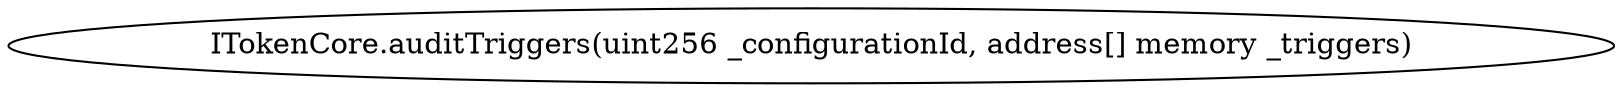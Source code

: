 digraph "" {
	graph [bb="0,0,653.86,36"];
	node [label="\N"];
	"ITokenCore.auditTriggers(uint256 _configurationId, address[] memory _triggers)"	 [height=0.5,
		pos="326.93,18",
		width=9.0814];
}
digraph "" {
	graph [bb="0,0,653.86,36"];
	node [label="\N"];
	"ITokenCore.auditTriggers(uint256 _configurationId, address[] memory _triggers)"	 [height=0.5,
		pos="326.93,18",
		width=9.0814];
}
digraph "" {
	graph [bb="0,0,653.86,36"];
	node [label="\N"];
	"ITokenCore.auditTriggers(uint256 _configurationId, address[] memory _triggers)"	 [height=0.5,
		pos="326.93,18",
		width=9.0814];
}
digraph "" {
	graph [bb="0,0,653.86,36"];
	node [label="\N"];
	"ITokenCore.auditTriggers(uint256 _configurationId, address[] memory _triggers)"	 [height=0.5,
		pos="326.93,18",
		width=9.0814];
}
digraph "" {
	graph [bb="0,0,653.86,36"];
	node [label="\N"];
	"ITokenCore.auditTriggers(uint256 _configurationId, address[] memory _triggers)"	 [height=0.5,
		pos="326.93,18",
		width=9.0814];
}
